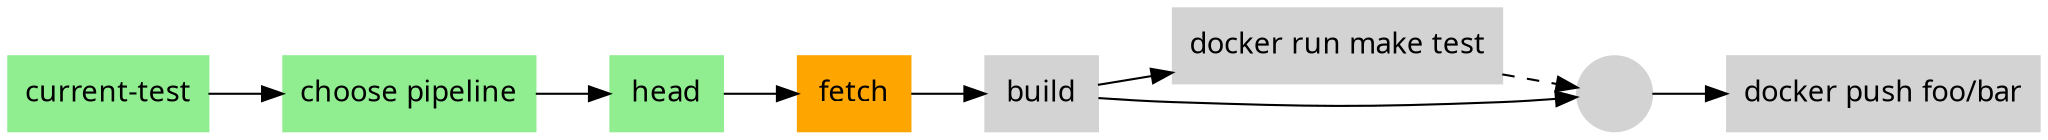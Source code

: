 digraph pipeline {
  graph [fontname="ui-system,sans-serif",bgcolor="transparent"]
  node [fontname="ui-system,sans-serif",shape="box"]
  edge [fontname="ui-system,sans-serif"]
  rankdir=LR
  n3 [label="current-test",color="#90ee90",fillcolor="#90ee90",style="filled",tooltip=" "]
  n2 [label="choose pipeline",color="#90ee90",fillcolor="#90ee90",style="filled",tooltip=" "]
  n8 [label="head",color="#90ee90",fillcolor="#90ee90",style="filled",tooltip=" "]
  n7 [label="fetch",color="#ffa500",fillcolor="#ffa500",style="filled",tooltip=" "]
  n6 [label="build",color="#d3d3d3",fillcolor="#d3d3d3",style="filled",tooltip=" "]
  n5 [label="docker run make test",color="#d3d3d3",fillcolor="#d3d3d3",style="filled",tooltip=" "]
  n4 [label="",color="#d3d3d3",fillcolor="#d3d3d3",style="filled",shape="circle",tooltip=" "]
  n1 [label="docker push foo/bar",color="#d3d3d3",fillcolor="#d3d3d3",style="filled",tooltip=" "]
  n4 -> n1
  n6 -> n4
  n5 -> n4 [style="dashed"]
  n6 -> n5
  n7 -> n6
  n8 -> n7
  n2 -> n8
  n3 -> n2
  }
